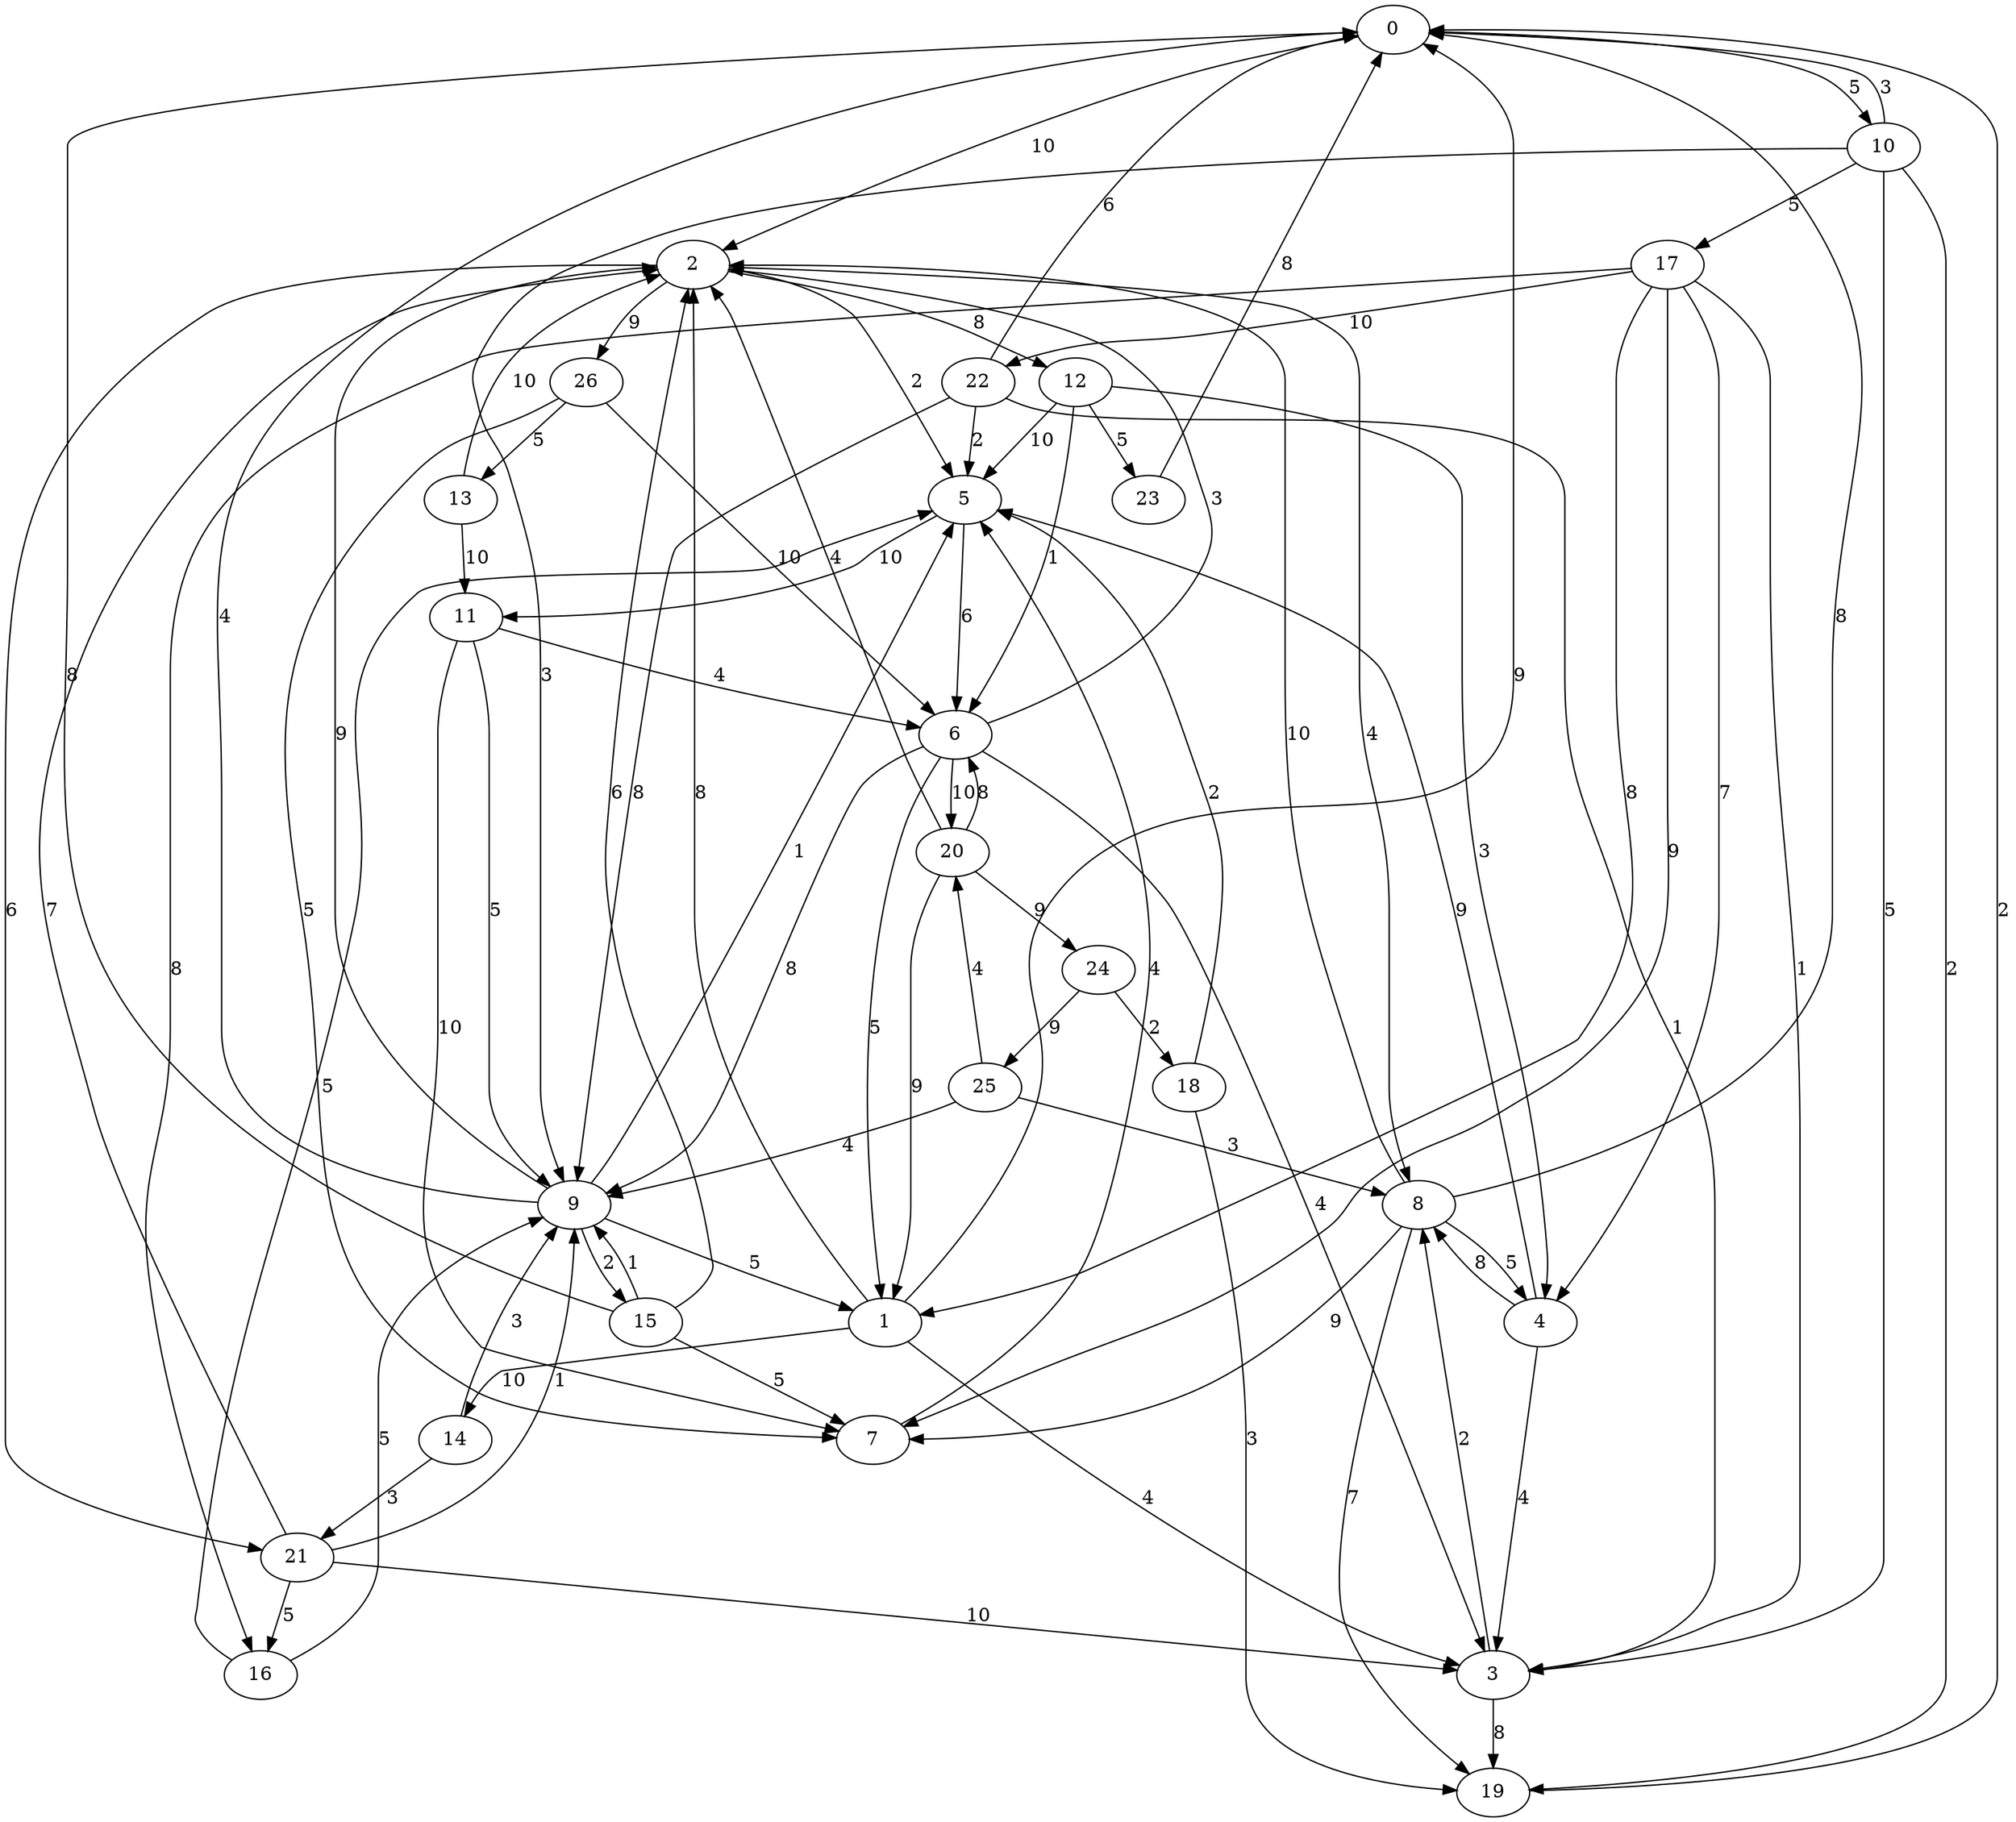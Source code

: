 digraph {
0 -> 2 [label=10]
0 -> 10 [label=5]
1 -> 0 [label=9]
1 -> 2 [label=8]
1 -> 3 [label=4]
1 -> 14 [label=10]
2 -> 5 [label=2]
2 -> 8 [label=4]
2 -> 12 [label=8]
2 -> 21 [label=6]
2 -> 26 [label=9]
3 -> 8 [label=2]
3 -> 19 [label=8]
4 -> 3 [label=4]
4 -> 5 [label=9]
4 -> 8 [label=8]
5 -> 6 [label=6]
5 -> 11 [label=10]
6 -> 1 [label=5]
6 -> 2 [label=3]
6 -> 3 [label=4]
6 -> 9 [label=8]
6 -> 20 [label=10]
7 -> 5 [label=4]
8 -> 0 [label=8]
8 -> 2 [label=10]
8 -> 4 [label=5]
8 -> 7 [label=9]
8 -> 19 [label=7]
9 -> 0 [label=4]
9 -> 1 [label=5]
9 -> 2 [label=9]
9 -> 5 [label=1]
9 -> 15 [label=2]
10 -> 0 [label=3]
10 -> 3 [label=5]
10 -> 9 [label=3]
10 -> 17 [label=5]
10 -> 19 [label=2]
11 -> 6 [label=4]
11 -> 7 [label=10]
11 -> 9 [label=5]
12 -> 4 [label=3]
12 -> 5 [label=10]
12 -> 6 [label=1]
12 -> 23 [label=5]
13 -> 2 [label=10]
13 -> 11 [label=10]
14 -> 9 [label=3]
14 -> 21 [label=3]
15 -> 0 [label=8]
15 -> 2 [label=6]
15 -> 7 [label=5]
15 -> 9 [label=1]
16 -> 5 [label=5]
16 -> 9 [label=5]
17 -> 1 [label=8]
17 -> 3 [label=1]
17 -> 4 [label=7]
17 -> 7 [label=9]
17 -> 16 [label=8]
17 -> 22 [label=10]
18 -> 5 [label=2]
18 -> 19 [label=3]
19 -> 0 [label=2]
20 -> 1 [label=9]
20 -> 2 [label=4]
20 -> 6 [label=8]
20 -> 24 [label=9]
21 -> 2 [label=7]
21 -> 3 [label=10]
21 -> 9 [label=1]
21 -> 16 [label=5]
22 -> 0 [label=6]
22 -> 3 [label=1]
22 -> 5 [label=2]
22 -> 9 [label=8]
23 -> 0 [label=8]
24 -> 18 [label=2]
24 -> 25 [label=9]
25 -> 8 [label=3]
25 -> 9 [label=4]
25 -> 20 [label=4]
26 -> 6 [label=10]
26 -> 7 [label=5]
26 -> 13 [label=5]
}
